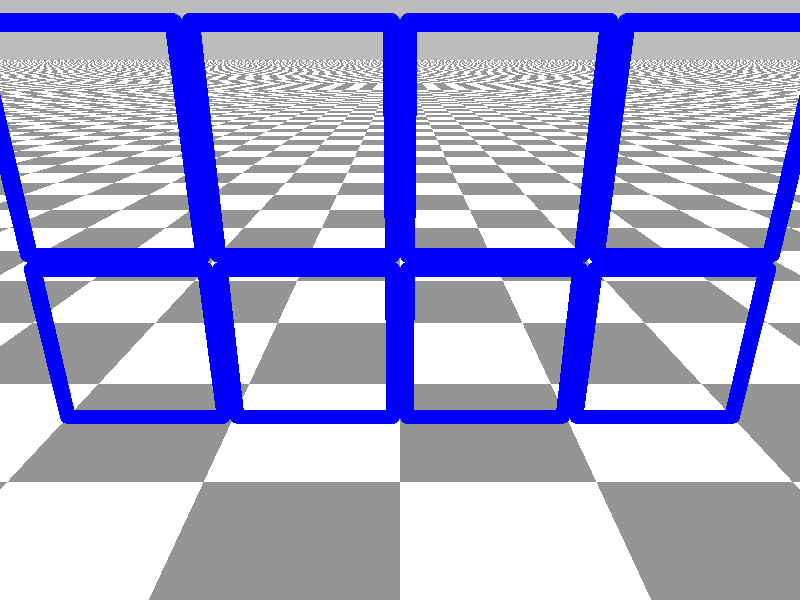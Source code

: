 #include "colors.inc"
#include "shapes.inc"

global_settings {
    assumed_gamma 1
}

// ----------------------------------------
// Window
// ----------------------------------------
#macro Window(winHeight, winWidth, borderRadius, numWindows)
    #local offsetX = numWindows * winWidth / 2;
    union {
        #for (I, 0, numWindows - 1)
            object {
                Wire_Box(
                    <I * winWidth - offsetX, 0, 0>,
                    <(I + 1) * winWidth - offsetX, winHeight, 2 * borderRadius>,
                    borderRadius, 0)
                pigment { Blue }
            }
        #end
    }
#end

// ----------------------------------------
// Scene
// ----------------------------------------
camera {
  location <0, 1, -1.5>
  look_at <0, 0, 1>
}

background { White * 0.5 }

light_source { <-1, 2, -2> color White }

plane {
    y, -1
    texture {
        pigment { checker rgb<0.3, 0.3, 0.3> White }
    }
}

object {
    Window(0.6, 0.5, 0.02, 4)
    //rotate y * 45
    translate y * 0.5
}

object {
    Window(0.5, 0.5, 0.02, 4)
}
